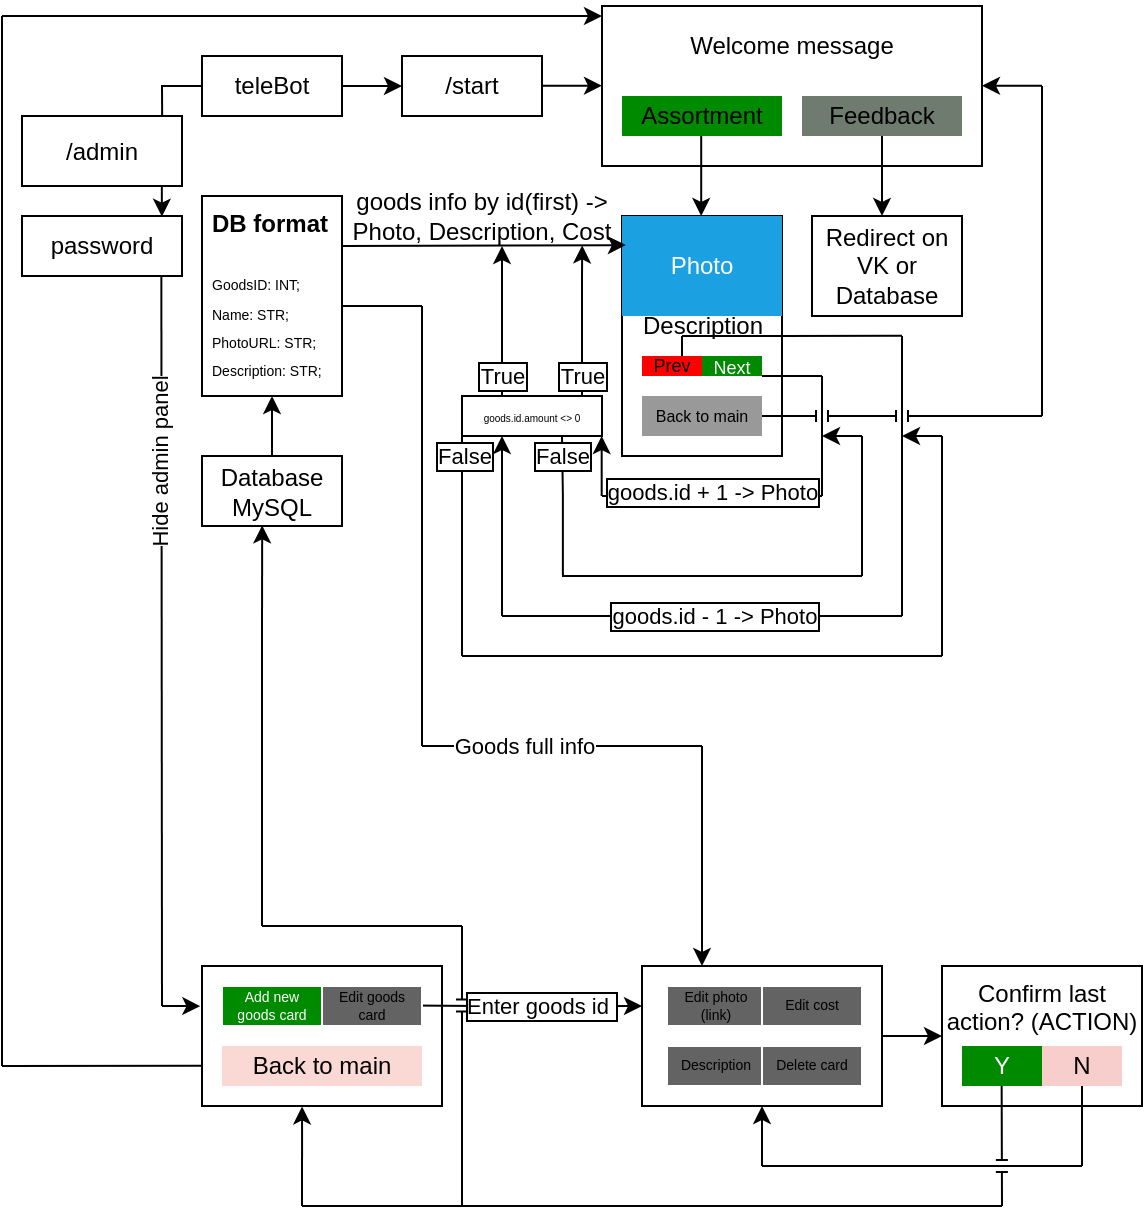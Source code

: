 <mxfile version="21.6.6" type="device">
  <diagram name="Страница 1" id="z17GV1I0XhzGVbb2jWiG">
    <mxGraphModel dx="956" dy="529" grid="1" gridSize="10" guides="1" tooltips="1" connect="1" arrows="1" fold="1" page="1" pageScale="1" pageWidth="827" pageHeight="1169" math="0" shadow="0">
      <root>
        <mxCell id="0" />
        <mxCell id="1" parent="0" />
        <mxCell id="dxZAeb_6qD5I8CAQ3KL4-20" value="" style="rounded=0;whiteSpace=wrap;html=1;" vertex="1" parent="1">
          <mxGeometry x="310" y="20" width="190" height="80" as="geometry" />
        </mxCell>
        <mxCell id="dxZAeb_6qD5I8CAQ3KL4-3" value="" style="group" vertex="1" connectable="0" parent="1">
          <mxGeometry x="110" y="45" width="70" height="30" as="geometry" />
        </mxCell>
        <mxCell id="dxZAeb_6qD5I8CAQ3KL4-1" value="" style="rounded=0;whiteSpace=wrap;html=1;" vertex="1" parent="dxZAeb_6qD5I8CAQ3KL4-3">
          <mxGeometry width="70" height="30" as="geometry" />
        </mxCell>
        <mxCell id="dxZAeb_6qD5I8CAQ3KL4-2" value="teleBot" style="text;html=1;strokeColor=none;fillColor=none;align=center;verticalAlign=middle;whiteSpace=wrap;rounded=0;" vertex="1" parent="dxZAeb_6qD5I8CAQ3KL4-3">
          <mxGeometry x="5" width="60" height="30" as="geometry" />
        </mxCell>
        <mxCell id="dxZAeb_6qD5I8CAQ3KL4-6" value="" style="endArrow=classic;html=1;rounded=0;" edge="1" parent="dxZAeb_6qD5I8CAQ3KL4-3" source="dxZAeb_6qD5I8CAQ3KL4-1">
          <mxGeometry width="50" height="50" relative="1" as="geometry">
            <mxPoint x="10" y="25" as="sourcePoint" />
            <mxPoint x="100" y="15" as="targetPoint" />
          </mxGeometry>
        </mxCell>
        <mxCell id="dxZAeb_6qD5I8CAQ3KL4-99" value="" style="endArrow=none;html=1;rounded=0;" edge="1" parent="dxZAeb_6qD5I8CAQ3KL4-3">
          <mxGeometry width="50" height="50" relative="1" as="geometry">
            <mxPoint y="15" as="sourcePoint" />
            <mxPoint x="-20" y="15" as="targetPoint" />
          </mxGeometry>
        </mxCell>
        <mxCell id="dxZAeb_6qD5I8CAQ3KL4-9" value="" style="group" vertex="1" connectable="0" parent="1">
          <mxGeometry x="210" y="45" width="70" height="30" as="geometry" />
        </mxCell>
        <mxCell id="dxZAeb_6qD5I8CAQ3KL4-10" value="" style="rounded=0;whiteSpace=wrap;html=1;" vertex="1" parent="dxZAeb_6qD5I8CAQ3KL4-9">
          <mxGeometry width="70" height="30" as="geometry" />
        </mxCell>
        <mxCell id="dxZAeb_6qD5I8CAQ3KL4-11" value="/start" style="text;html=1;strokeColor=none;fillColor=none;align=center;verticalAlign=middle;whiteSpace=wrap;rounded=0;" vertex="1" parent="dxZAeb_6qD5I8CAQ3KL4-9">
          <mxGeometry x="5" width="60" height="30" as="geometry" />
        </mxCell>
        <mxCell id="dxZAeb_6qD5I8CAQ3KL4-14" value="" style="endArrow=classic;html=1;rounded=0;" edge="1" parent="1">
          <mxGeometry width="50" height="50" relative="1" as="geometry">
            <mxPoint x="280" y="59.86" as="sourcePoint" />
            <mxPoint x="310" y="59.86" as="targetPoint" />
          </mxGeometry>
        </mxCell>
        <mxCell id="dxZAeb_6qD5I8CAQ3KL4-15" value="Welcome message" style="text;html=1;strokeColor=none;fillColor=none;align=center;verticalAlign=middle;whiteSpace=wrap;rounded=0;" vertex="1" parent="1">
          <mxGeometry x="320" y="25" width="170" height="30" as="geometry" />
        </mxCell>
        <mxCell id="dxZAeb_6qD5I8CAQ3KL4-21" value="Assortment" style="rounded=0;whiteSpace=wrap;html=1;fillColor=#008a00;strokeColor=none;fontColor=#000000;" vertex="1" parent="1">
          <mxGeometry x="320" y="65" width="80" height="20" as="geometry" />
        </mxCell>
        <mxCell id="dxZAeb_6qD5I8CAQ3KL4-22" value="Feedback" style="rounded=0;whiteSpace=wrap;html=1;fillColor=#6f7b6f;strokeColor=none;fontColor=#000000;" vertex="1" parent="1">
          <mxGeometry x="410" y="65" width="80" height="20" as="geometry" />
        </mxCell>
        <mxCell id="dxZAeb_6qD5I8CAQ3KL4-25" value="" style="endArrow=classic;html=1;rounded=0;" edge="1" parent="1" source="dxZAeb_6qD5I8CAQ3KL4-22">
          <mxGeometry width="50" height="50" relative="1" as="geometry">
            <mxPoint x="450" y="135" as="sourcePoint" />
            <mxPoint x="450" y="125" as="targetPoint" />
          </mxGeometry>
        </mxCell>
        <mxCell id="dxZAeb_6qD5I8CAQ3KL4-26" value="" style="rounded=0;whiteSpace=wrap;html=1;" vertex="1" parent="1">
          <mxGeometry x="415" y="125" width="75" height="50" as="geometry" />
        </mxCell>
        <mxCell id="dxZAeb_6qD5I8CAQ3KL4-27" value="Redirect on VK or Database" style="text;html=1;strokeColor=none;fillColor=none;align=center;verticalAlign=middle;whiteSpace=wrap;rounded=0;" vertex="1" parent="1">
          <mxGeometry x="415" y="125" width="75" height="50" as="geometry" />
        </mxCell>
        <mxCell id="dxZAeb_6qD5I8CAQ3KL4-28" value="" style="rounded=0;whiteSpace=wrap;html=1;" vertex="1" parent="1">
          <mxGeometry x="320" y="125" width="80" height="120" as="geometry" />
        </mxCell>
        <mxCell id="dxZAeb_6qD5I8CAQ3KL4-29" value="Photo" style="text;html=1;strokeColor=none;fillColor=#1ba1e2;align=center;verticalAlign=middle;whiteSpace=wrap;rounded=0;fontColor=#ffffff;" vertex="1" parent="1">
          <mxGeometry x="320" y="125" width="80" height="50" as="geometry" />
        </mxCell>
        <mxCell id="dxZAeb_6qD5I8CAQ3KL4-30" value="Prev" style="rounded=0;whiteSpace=wrap;html=1;fillColor=#ff0000;fillStyle=auto;strokeColor=none;fontSize=9;" vertex="1" parent="1">
          <mxGeometry x="330" y="195" width="30" height="10" as="geometry" />
        </mxCell>
        <mxCell id="dxZAeb_6qD5I8CAQ3KL4-32" value="&lt;font style=&quot;font-size: 9px;&quot;&gt;Next&lt;/font&gt;" style="rounded=0;whiteSpace=wrap;html=1;fillColor=#008a00;fontColor=#ffffff;strokeColor=none;" vertex="1" parent="1">
          <mxGeometry x="360" y="195" width="30" height="10" as="geometry" />
        </mxCell>
        <mxCell id="dxZAeb_6qD5I8CAQ3KL4-33" value="&lt;p style=&quot;line-height: 60%;&quot;&gt;&lt;span style=&quot;font-size: 8px;&quot;&gt;Back to main&lt;/span&gt;&lt;/p&gt;" style="rounded=0;whiteSpace=wrap;html=1;fillColor=#999999;gradientColor=none;strokeColor=none;" vertex="1" parent="1">
          <mxGeometry x="330" y="215" width="60" height="20" as="geometry" />
        </mxCell>
        <mxCell id="dxZAeb_6qD5I8CAQ3KL4-34" value="Database&lt;br&gt;MySQL" style="rounded=0;whiteSpace=wrap;html=1;" vertex="1" parent="1">
          <mxGeometry x="110" y="245" width="70" height="35" as="geometry" />
        </mxCell>
        <mxCell id="dxZAeb_6qD5I8CAQ3KL4-42" value="" style="endArrow=none;html=1;rounded=0;exitX=1;exitY=1;exitDx=0;exitDy=0;" edge="1" parent="1" source="dxZAeb_6qD5I8CAQ3KL4-32">
          <mxGeometry width="50" height="50" relative="1" as="geometry">
            <mxPoint x="390" y="245" as="sourcePoint" />
            <mxPoint x="420" y="205" as="targetPoint" />
          </mxGeometry>
        </mxCell>
        <mxCell id="dxZAeb_6qD5I8CAQ3KL4-43" value="" style="endArrow=none;html=1;rounded=0;" edge="1" parent="1">
          <mxGeometry width="50" height="50" relative="1" as="geometry">
            <mxPoint x="420" y="205" as="sourcePoint" />
            <mxPoint x="420" y="265" as="targetPoint" />
          </mxGeometry>
        </mxCell>
        <mxCell id="dxZAeb_6qD5I8CAQ3KL4-44" value="" style="endArrow=none;html=1;rounded=0;exitX=0;exitY=0;exitDx=0;exitDy=0;" edge="1" parent="1">
          <mxGeometry width="50" height="50" relative="1" as="geometry">
            <mxPoint x="310" y="265" as="sourcePoint" />
            <mxPoint x="420" y="265" as="targetPoint" />
          </mxGeometry>
        </mxCell>
        <mxCell id="dxZAeb_6qD5I8CAQ3KL4-140" value="goods.id + 1 -&amp;gt; Photo" style="edgeLabel;html=1;align=center;verticalAlign=middle;resizable=0;points=[];labelBorderColor=default;" vertex="1" connectable="0" parent="dxZAeb_6qD5I8CAQ3KL4-44">
          <mxGeometry x="0.182" relative="1" as="geometry">
            <mxPoint x="-10" y="-2" as="offset" />
          </mxGeometry>
        </mxCell>
        <mxCell id="dxZAeb_6qD5I8CAQ3KL4-46" value="" style="endArrow=classic;html=1;rounded=0;endSize=6;startSize=6;targetPerimeterSpacing=0;jumpStyle=line;" edge="1" parent="1">
          <mxGeometry width="50" height="50" relative="1" as="geometry">
            <mxPoint x="309.84" y="265" as="sourcePoint" />
            <mxPoint x="309.84" y="235" as="targetPoint" />
          </mxGeometry>
        </mxCell>
        <mxCell id="dxZAeb_6qD5I8CAQ3KL4-47" value="goods info by id(first) -&amp;gt; Photo, Description, Cost" style="text;html=1;strokeColor=none;fillColor=none;align=center;verticalAlign=middle;whiteSpace=wrap;rounded=0;" vertex="1" parent="1">
          <mxGeometry x="180" y="110" width="140" height="30" as="geometry" />
        </mxCell>
        <mxCell id="dxZAeb_6qD5I8CAQ3KL4-49" value="&lt;p style=&quot;line-height: 70%;&quot;&gt;&lt;font style=&quot;font-size: 5px;&quot;&gt;goods.id.amount &amp;lt;&amp;gt; 0&lt;/font&gt;&lt;/p&gt;" style="rounded=0;whiteSpace=wrap;html=1;" vertex="1" parent="1">
          <mxGeometry x="240" y="215" width="70" height="20" as="geometry" />
        </mxCell>
        <mxCell id="dxZAeb_6qD5I8CAQ3KL4-51" value="" style="endArrow=classic;html=1;rounded=0;entryX=0.858;entryY=0.989;entryDx=0;entryDy=0;entryPerimeter=0;" edge="1" parent="1" target="dxZAeb_6qD5I8CAQ3KL4-47">
          <mxGeometry width="50" height="50" relative="1" as="geometry">
            <mxPoint x="300" y="215" as="sourcePoint" />
            <mxPoint x="300" y="143" as="targetPoint" />
            <Array as="points">
              <mxPoint x="300" y="195" />
              <mxPoint x="300" y="155" />
            </Array>
          </mxGeometry>
        </mxCell>
        <mxCell id="dxZAeb_6qD5I8CAQ3KL4-53" value="True" style="edgeLabel;html=1;align=center;verticalAlign=middle;resizable=0;points=[];labelBorderColor=default;" vertex="1" connectable="0" parent="dxZAeb_6qD5I8CAQ3KL4-51">
          <mxGeometry x="-0.739" relative="1" as="geometry">
            <mxPoint as="offset" />
          </mxGeometry>
        </mxCell>
        <mxCell id="dxZAeb_6qD5I8CAQ3KL4-54" value="" style="endArrow=none;html=1;rounded=0;entryX=0.326;entryY=1.021;entryDx=0;entryDy=0;entryPerimeter=0;" edge="1" parent="1">
          <mxGeometry width="50" height="50" relative="1" as="geometry">
            <mxPoint x="290.44" y="304.58" as="sourcePoint" />
            <mxPoint x="290" y="235.0" as="targetPoint" />
            <Array as="points">
              <mxPoint x="290.44" y="264.58" />
            </Array>
          </mxGeometry>
        </mxCell>
        <mxCell id="dxZAeb_6qD5I8CAQ3KL4-58" value="False" style="edgeLabel;html=1;align=center;verticalAlign=middle;resizable=0;points=[];labelBorderColor=default;" vertex="1" connectable="0" parent="dxZAeb_6qD5I8CAQ3KL4-54">
          <mxGeometry x="0.82" relative="1" as="geometry">
            <mxPoint y="4" as="offset" />
          </mxGeometry>
        </mxCell>
        <mxCell id="dxZAeb_6qD5I8CAQ3KL4-55" value="" style="endArrow=none;html=1;rounded=0;" edge="1" parent="1">
          <mxGeometry width="50" height="50" relative="1" as="geometry">
            <mxPoint x="290" y="305" as="sourcePoint" />
            <mxPoint x="440" y="305" as="targetPoint" />
          </mxGeometry>
        </mxCell>
        <mxCell id="dxZAeb_6qD5I8CAQ3KL4-56" value="" style="endArrow=none;html=1;rounded=0;" edge="1" parent="1">
          <mxGeometry width="50" height="50" relative="1" as="geometry">
            <mxPoint x="440" y="235" as="sourcePoint" />
            <mxPoint x="440" y="305" as="targetPoint" />
          </mxGeometry>
        </mxCell>
        <mxCell id="dxZAeb_6qD5I8CAQ3KL4-57" value="" style="endArrow=classic;html=1;rounded=0;" edge="1" parent="1">
          <mxGeometry width="50" height="50" relative="1" as="geometry">
            <mxPoint x="440" y="235" as="sourcePoint" />
            <mxPoint x="420" y="235" as="targetPoint" />
          </mxGeometry>
        </mxCell>
        <mxCell id="dxZAeb_6qD5I8CAQ3KL4-59" value="" style="endArrow=none;html=1;rounded=0;" edge="1" parent="1" source="dxZAeb_6qD5I8CAQ3KL4-28">
          <mxGeometry width="50" height="50" relative="1" as="geometry">
            <mxPoint x="410" y="184.9" as="sourcePoint" />
            <mxPoint x="460" y="184.9" as="targetPoint" />
          </mxGeometry>
        </mxCell>
        <mxCell id="dxZAeb_6qD5I8CAQ3KL4-63" value="" style="endArrow=none;html=1;rounded=0;" edge="1" parent="1">
          <mxGeometry width="50" height="50" relative="1" as="geometry">
            <mxPoint x="350" y="195" as="sourcePoint" />
            <mxPoint x="350" y="185" as="targetPoint" />
          </mxGeometry>
        </mxCell>
        <mxCell id="dxZAeb_6qD5I8CAQ3KL4-64" value="" style="endArrow=none;html=1;rounded=0;" edge="1" parent="1">
          <mxGeometry width="50" height="50" relative="1" as="geometry">
            <mxPoint x="460" y="325" as="sourcePoint" />
            <mxPoint x="460" y="185" as="targetPoint" />
          </mxGeometry>
        </mxCell>
        <mxCell id="dxZAeb_6qD5I8CAQ3KL4-65" value="" style="endArrow=none;html=1;rounded=0;" edge="1" parent="1">
          <mxGeometry width="50" height="50" relative="1" as="geometry">
            <mxPoint x="460" y="325" as="sourcePoint" />
            <mxPoint x="260" y="325" as="targetPoint" />
          </mxGeometry>
        </mxCell>
        <mxCell id="dxZAeb_6qD5I8CAQ3KL4-142" value="goods.id - 1 -&amp;gt; Photo" style="edgeLabel;html=1;align=center;verticalAlign=middle;resizable=0;points=[];labelBorderColor=default;" vertex="1" connectable="0" parent="dxZAeb_6qD5I8CAQ3KL4-65">
          <mxGeometry x="0.01" relative="1" as="geometry">
            <mxPoint x="7" as="offset" />
          </mxGeometry>
        </mxCell>
        <mxCell id="dxZAeb_6qD5I8CAQ3KL4-68" value="" style="endArrow=none;html=1;rounded=0;" edge="1" parent="1">
          <mxGeometry width="50" height="50" relative="1" as="geometry">
            <mxPoint x="260" y="265" as="sourcePoint" />
            <mxPoint x="260" y="325" as="targetPoint" />
          </mxGeometry>
        </mxCell>
        <mxCell id="dxZAeb_6qD5I8CAQ3KL4-69" value="" style="endArrow=classic;html=1;rounded=0;endSize=6;startSize=6;targetPerimeterSpacing=0;jumpStyle=line;" edge="1" parent="1">
          <mxGeometry width="50" height="50" relative="1" as="geometry">
            <mxPoint x="260" y="265" as="sourcePoint" />
            <mxPoint x="260" y="235" as="targetPoint" />
          </mxGeometry>
        </mxCell>
        <mxCell id="dxZAeb_6qD5I8CAQ3KL4-70" value="" style="endArrow=classic;html=1;rounded=0;" edge="1" parent="1">
          <mxGeometry width="50" height="50" relative="1" as="geometry">
            <mxPoint x="260" y="215" as="sourcePoint" />
            <mxPoint x="260" y="140" as="targetPoint" />
            <Array as="points">
              <mxPoint x="260" y="195" />
              <mxPoint x="260" y="155" />
            </Array>
          </mxGeometry>
        </mxCell>
        <mxCell id="dxZAeb_6qD5I8CAQ3KL4-71" value="True" style="edgeLabel;html=1;align=center;verticalAlign=middle;resizable=0;points=[];labelBorderColor=default;" vertex="1" connectable="0" parent="dxZAeb_6qD5I8CAQ3KL4-70">
          <mxGeometry x="-0.739" relative="1" as="geometry">
            <mxPoint as="offset" />
          </mxGeometry>
        </mxCell>
        <mxCell id="dxZAeb_6qD5I8CAQ3KL4-72" value="" style="endArrow=none;html=1;rounded=0;" edge="1" parent="1">
          <mxGeometry width="50" height="50" relative="1" as="geometry">
            <mxPoint x="480" y="235" as="sourcePoint" />
            <mxPoint x="480" y="345" as="targetPoint" />
          </mxGeometry>
        </mxCell>
        <mxCell id="dxZAeb_6qD5I8CAQ3KL4-73" value="" style="endArrow=classic;html=1;rounded=0;endSize=6;startSize=6;targetPerimeterSpacing=0;jumpStyle=line;" edge="1" parent="1">
          <mxGeometry width="50" height="50" relative="1" as="geometry">
            <mxPoint x="480" y="235" as="sourcePoint" />
            <mxPoint x="460" y="235" as="targetPoint" />
          </mxGeometry>
        </mxCell>
        <mxCell id="dxZAeb_6qD5I8CAQ3KL4-74" value="" style="endArrow=none;html=1;rounded=0;" edge="1" parent="1">
          <mxGeometry width="50" height="50" relative="1" as="geometry">
            <mxPoint x="240" y="235" as="sourcePoint" />
            <mxPoint x="240" y="345" as="targetPoint" />
          </mxGeometry>
        </mxCell>
        <mxCell id="dxZAeb_6qD5I8CAQ3KL4-76" value="False" style="edgeLabel;html=1;align=center;verticalAlign=middle;resizable=0;points=[];labelBorderColor=default;" vertex="1" connectable="0" parent="dxZAeb_6qD5I8CAQ3KL4-74">
          <mxGeometry x="-0.815" y="1" relative="1" as="geometry">
            <mxPoint as="offset" />
          </mxGeometry>
        </mxCell>
        <mxCell id="dxZAeb_6qD5I8CAQ3KL4-75" value="" style="endArrow=none;html=1;rounded=0;" edge="1" parent="1">
          <mxGeometry width="50" height="50" relative="1" as="geometry">
            <mxPoint x="480" y="345" as="sourcePoint" />
            <mxPoint x="240" y="345" as="targetPoint" />
          </mxGeometry>
        </mxCell>
        <mxCell id="dxZAeb_6qD5I8CAQ3KL4-81" value="" style="endArrow=classic;html=1;rounded=0;entryX=1;entryY=0.5;entryDx=0;entryDy=0;" edge="1" parent="1">
          <mxGeometry width="50" height="50" relative="1" as="geometry">
            <mxPoint x="530" y="59.83" as="sourcePoint" />
            <mxPoint x="500" y="59.83" as="targetPoint" />
          </mxGeometry>
        </mxCell>
        <mxCell id="dxZAeb_6qD5I8CAQ3KL4-82" value="" style="endArrow=none;html=1;rounded=0;" edge="1" parent="1">
          <mxGeometry width="50" height="50" relative="1" as="geometry">
            <mxPoint x="530" y="225" as="sourcePoint" />
            <mxPoint x="530" y="60" as="targetPoint" />
          </mxGeometry>
        </mxCell>
        <mxCell id="dxZAeb_6qD5I8CAQ3KL4-83" value="" style="endArrow=none;html=1;rounded=0;entryX=1;entryY=0.5;entryDx=0;entryDy=0;jumpStyle=line;" edge="1" parent="1" target="dxZAeb_6qD5I8CAQ3KL4-33">
          <mxGeometry width="50" height="50" relative="1" as="geometry">
            <mxPoint x="530" y="225" as="sourcePoint" />
            <mxPoint x="540" y="70" as="targetPoint" />
          </mxGeometry>
        </mxCell>
        <mxCell id="dxZAeb_6qD5I8CAQ3KL4-86" value="" style="endArrow=none;html=1;rounded=0;" edge="1" parent="1">
          <mxGeometry width="50" height="50" relative="1" as="geometry">
            <mxPoint x="350" y="185.02" as="sourcePoint" />
            <mxPoint x="400" y="185" as="targetPoint" />
          </mxGeometry>
        </mxCell>
        <mxCell id="dxZAeb_6qD5I8CAQ3KL4-87" value="Description" style="text;html=1;strokeColor=none;fillColor=none;align=center;verticalAlign=middle;whiteSpace=wrap;rounded=0;" vertex="1" parent="1">
          <mxGeometry x="342.5" y="175" width="35" height="10" as="geometry" />
        </mxCell>
        <mxCell id="dxZAeb_6qD5I8CAQ3KL4-90" value="" style="rounded=0;whiteSpace=wrap;html=1;" vertex="1" parent="1">
          <mxGeometry x="110" y="115" width="70" height="100" as="geometry" />
        </mxCell>
        <mxCell id="dxZAeb_6qD5I8CAQ3KL4-91" value="&lt;h1 style=&quot;line-height: 50%;&quot;&gt;&lt;font style=&quot;font-size: 12px;&quot;&gt;DB format&lt;/font&gt;&lt;/h1&gt;&lt;div style=&quot;&quot;&gt;&lt;font style=&quot;font-size: 7px;&quot;&gt;GoodsID: INT;&lt;/font&gt;&lt;/div&gt;&lt;div style=&quot;&quot;&gt;&lt;span style=&quot;font-size: 7px;&quot;&gt;Name: STR;&lt;/span&gt;&lt;/div&gt;&lt;div style=&quot;&quot;&gt;&lt;font style=&quot;font-size: 7px;&quot;&gt;PhotoURL: STR;&lt;/font&gt;&lt;/div&gt;&lt;div style=&quot;&quot;&gt;&lt;font style=&quot;font-size: 7px;&quot;&gt;Description: STR;&lt;/font&gt;&lt;/div&gt;&lt;div style=&quot;&quot;&gt;&lt;font style=&quot;font-size: 7px;&quot;&gt;Cost: STR;&lt;/font&gt;&lt;/div&gt;" style="text;html=1;strokeColor=none;fillColor=none;spacing=5;spacingTop=-22;whiteSpace=wrap;overflow=hidden;rounded=0;" vertex="1" parent="1">
          <mxGeometry x="110" y="115" width="70" height="100" as="geometry" />
        </mxCell>
        <mxCell id="dxZAeb_6qD5I8CAQ3KL4-94" value="" style="endArrow=classic;html=1;rounded=0;entryX=0.5;entryY=1;entryDx=0;entryDy=0;exitX=0.5;exitY=0;exitDx=0;exitDy=0;" edge="1" parent="1" source="dxZAeb_6qD5I8CAQ3KL4-34" target="dxZAeb_6qD5I8CAQ3KL4-91">
          <mxGeometry width="50" height="50" relative="1" as="geometry">
            <mxPoint x="540" y="69.83" as="sourcePoint" />
            <mxPoint x="510" y="69.83" as="targetPoint" />
          </mxGeometry>
        </mxCell>
        <mxCell id="dxZAeb_6qD5I8CAQ3KL4-95" value="" style="endArrow=classic;html=1;rounded=0;entryX=0.024;entryY=0.291;entryDx=0;entryDy=0;exitX=1;exitY=0.25;exitDx=0;exitDy=0;entryPerimeter=0;" edge="1" parent="1" source="dxZAeb_6qD5I8CAQ3KL4-91" target="dxZAeb_6qD5I8CAQ3KL4-29">
          <mxGeometry width="50" height="50" relative="1" as="geometry">
            <mxPoint x="550" y="79.83" as="sourcePoint" />
            <mxPoint x="520" y="79.83" as="targetPoint" />
          </mxGeometry>
        </mxCell>
        <mxCell id="dxZAeb_6qD5I8CAQ3KL4-96" value="" style="rounded=0;whiteSpace=wrap;html=1;" vertex="1" parent="1">
          <mxGeometry x="110" y="500" width="120" height="70" as="geometry" />
        </mxCell>
        <mxCell id="dxZAeb_6qD5I8CAQ3KL4-100" value="" style="endArrow=none;html=1;rounded=0;exitX=0.871;exitY=1.007;exitDx=0;exitDy=0;exitPerimeter=0;" edge="1" parent="1" source="dxZAeb_6qD5I8CAQ3KL4-109">
          <mxGeometry width="50" height="50" relative="1" as="geometry">
            <mxPoint x="90" y="205" as="sourcePoint" />
            <mxPoint x="90" y="520" as="targetPoint" />
          </mxGeometry>
        </mxCell>
        <mxCell id="dxZAeb_6qD5I8CAQ3KL4-139" value="Hide admin panel" style="edgeLabel;html=1;align=center;verticalAlign=middle;resizable=0;points=[];rotation=-90;" vertex="1" connectable="0" parent="dxZAeb_6qD5I8CAQ3KL4-100">
          <mxGeometry x="-0.489" y="-1" relative="1" as="geometry">
            <mxPoint as="offset" />
          </mxGeometry>
        </mxCell>
        <mxCell id="dxZAeb_6qD5I8CAQ3KL4-101" value="" style="endArrow=classic;html=1;rounded=0;entryX=-0.007;entryY=0.287;entryDx=0;entryDy=0;entryPerimeter=0;" edge="1" parent="1" target="dxZAeb_6qD5I8CAQ3KL4-96">
          <mxGeometry width="50" height="50" relative="1" as="geometry">
            <mxPoint x="90" y="520" as="sourcePoint" />
            <mxPoint x="140" y="465" as="targetPoint" />
          </mxGeometry>
        </mxCell>
        <mxCell id="dxZAeb_6qD5I8CAQ3KL4-118" style="edgeStyle=orthogonalEdgeStyle;rounded=0;orthogonalLoop=1;jettySize=auto;html=1;exitX=1;exitY=0.5;exitDx=0;exitDy=0;" edge="1" parent="1">
          <mxGeometry relative="1" as="geometry">
            <mxPoint x="330" y="520" as="targetPoint" />
            <mxPoint x="215" y="519.74" as="sourcePoint" />
          </mxGeometry>
        </mxCell>
        <mxCell id="dxZAeb_6qD5I8CAQ3KL4-123" value="Enter goods id&amp;nbsp;" style="edgeLabel;html=1;align=center;verticalAlign=middle;resizable=0;points=[];labelBorderColor=default;" vertex="1" connectable="0" parent="dxZAeb_6qD5I8CAQ3KL4-118">
          <mxGeometry x="-0.248" y="1" relative="1" as="geometry">
            <mxPoint x="20" y="1" as="offset" />
          </mxGeometry>
        </mxCell>
        <mxCell id="dxZAeb_6qD5I8CAQ3KL4-104" value="Edit goods card" style="rounded=0;whiteSpace=wrap;html=1;fontSize=7;fillColor=#636363;strokeColor=#FFFFFF;" vertex="1" parent="1">
          <mxGeometry x="170" y="510" width="50" height="20" as="geometry" />
        </mxCell>
        <mxCell id="dxZAeb_6qD5I8CAQ3KL4-105" value="Add new goods card" style="rounded=0;whiteSpace=wrap;html=1;fontSize=7;fillColor=#008a00;strokeColor=#FFFFFF;fontColor=#ffffff;" vertex="1" parent="1">
          <mxGeometry x="120" y="510" width="50" height="20" as="geometry" />
        </mxCell>
        <mxCell id="dxZAeb_6qD5I8CAQ3KL4-106" value="" style="endArrow=classic;html=1;rounded=0;" edge="1" parent="1">
          <mxGeometry width="50" height="50" relative="1" as="geometry">
            <mxPoint x="359.6" y="85" as="sourcePoint" />
            <mxPoint x="359.6" y="125" as="targetPoint" />
          </mxGeometry>
        </mxCell>
        <mxCell id="dxZAeb_6qD5I8CAQ3KL4-107" value="/admin" style="rounded=0;whiteSpace=wrap;html=1;" vertex="1" parent="1">
          <mxGeometry x="20" y="75" width="80" height="35" as="geometry" />
        </mxCell>
        <mxCell id="dxZAeb_6qD5I8CAQ3KL4-108" value="" style="endArrow=none;html=1;rounded=0;exitX=0.876;exitY=0.006;exitDx=0;exitDy=0;exitPerimeter=0;" edge="1" parent="1" source="dxZAeb_6qD5I8CAQ3KL4-107">
          <mxGeometry width="50" height="50" relative="1" as="geometry">
            <mxPoint x="120" y="70" as="sourcePoint" />
            <mxPoint x="90" y="59.5" as="targetPoint" />
          </mxGeometry>
        </mxCell>
        <mxCell id="dxZAeb_6qD5I8CAQ3KL4-109" value="password" style="rounded=0;whiteSpace=wrap;html=1;" vertex="1" parent="1">
          <mxGeometry x="20" y="125" width="80" height="30" as="geometry" />
        </mxCell>
        <mxCell id="dxZAeb_6qD5I8CAQ3KL4-113" value="Back to main" style="rounded=0;whiteSpace=wrap;html=1;fillColor=#fad9d5;strokeColor=none;" vertex="1" parent="1">
          <mxGeometry x="120" y="540" width="100" height="20" as="geometry" />
        </mxCell>
        <mxCell id="dxZAeb_6qD5I8CAQ3KL4-114" value="" style="endArrow=none;html=1;rounded=0;exitX=0.871;exitY=1.007;exitDx=0;exitDy=0;exitPerimeter=0;" edge="1" parent="1">
          <mxGeometry width="50" height="50" relative="1" as="geometry">
            <mxPoint x="10" y="25" as="sourcePoint" />
            <mxPoint x="10" y="550" as="targetPoint" />
          </mxGeometry>
        </mxCell>
        <mxCell id="dxZAeb_6qD5I8CAQ3KL4-115" value="" style="endArrow=none;html=1;rounded=0;exitX=-0.001;exitY=0.712;exitDx=0;exitDy=0;exitPerimeter=0;" edge="1" parent="1" source="dxZAeb_6qD5I8CAQ3KL4-96">
          <mxGeometry width="50" height="50" relative="1" as="geometry">
            <mxPoint x="20" y="35" as="sourcePoint" />
            <mxPoint x="10" y="550" as="targetPoint" />
          </mxGeometry>
        </mxCell>
        <mxCell id="dxZAeb_6qD5I8CAQ3KL4-116" value="" style="endArrow=none;html=1;rounded=0;" edge="1" parent="1">
          <mxGeometry width="50" height="50" relative="1" as="geometry">
            <mxPoint x="280" y="25" as="sourcePoint" />
            <mxPoint x="10" y="25" as="targetPoint" />
          </mxGeometry>
        </mxCell>
        <mxCell id="dxZAeb_6qD5I8CAQ3KL4-117" value="" style="endArrow=classic;html=1;rounded=0;" edge="1" parent="1">
          <mxGeometry width="50" height="50" relative="1" as="geometry">
            <mxPoint x="280" y="25" as="sourcePoint" />
            <mxPoint x="310" y="25" as="targetPoint" />
          </mxGeometry>
        </mxCell>
        <mxCell id="dxZAeb_6qD5I8CAQ3KL4-124" value="" style="endArrow=none;html=1;rounded=0;exitX=1.002;exitY=0.55;exitDx=0;exitDy=0;exitPerimeter=0;" edge="1" parent="1" source="dxZAeb_6qD5I8CAQ3KL4-91">
          <mxGeometry width="50" height="50" relative="1" as="geometry">
            <mxPoint x="190" y="210" as="sourcePoint" />
            <mxPoint x="220" y="170" as="targetPoint" />
          </mxGeometry>
        </mxCell>
        <mxCell id="dxZAeb_6qD5I8CAQ3KL4-125" value="" style="endArrow=none;html=1;rounded=0;" edge="1" parent="1">
          <mxGeometry width="50" height="50" relative="1" as="geometry">
            <mxPoint x="220" y="390" as="sourcePoint" />
            <mxPoint x="220" y="170" as="targetPoint" />
          </mxGeometry>
        </mxCell>
        <mxCell id="dxZAeb_6qD5I8CAQ3KL4-126" value="" style="endArrow=none;html=1;rounded=0;" edge="1" parent="1">
          <mxGeometry width="50" height="50" relative="1" as="geometry">
            <mxPoint x="220" y="390" as="sourcePoint" />
            <mxPoint x="360" y="390" as="targetPoint" />
          </mxGeometry>
        </mxCell>
        <mxCell id="dxZAeb_6qD5I8CAQ3KL4-131" value="Goods full info" style="edgeLabel;html=1;align=center;verticalAlign=middle;resizable=0;points=[];" vertex="1" connectable="0" parent="dxZAeb_6qD5I8CAQ3KL4-126">
          <mxGeometry x="-0.281" relative="1" as="geometry">
            <mxPoint as="offset" />
          </mxGeometry>
        </mxCell>
        <mxCell id="dxZAeb_6qD5I8CAQ3KL4-127" value="" style="endArrow=none;html=1;rounded=0;" edge="1" parent="1">
          <mxGeometry width="50" height="50" relative="1" as="geometry">
            <mxPoint x="360" y="480" as="sourcePoint" />
            <mxPoint x="360" y="390" as="targetPoint" />
          </mxGeometry>
        </mxCell>
        <mxCell id="dxZAeb_6qD5I8CAQ3KL4-128" value="" style="rounded=0;whiteSpace=wrap;html=1;" vertex="1" parent="1">
          <mxGeometry x="330" y="500" width="120" height="70" as="geometry" />
        </mxCell>
        <mxCell id="dxZAeb_6qD5I8CAQ3KL4-129" value="" style="endArrow=classic;html=1;rounded=0;entryX=0.25;entryY=0;entryDx=0;entryDy=0;" edge="1" parent="1" target="dxZAeb_6qD5I8CAQ3KL4-128">
          <mxGeometry width="50" height="50" relative="1" as="geometry">
            <mxPoint x="360" y="480" as="sourcePoint" />
            <mxPoint x="450" y="440" as="targetPoint" />
          </mxGeometry>
        </mxCell>
        <mxCell id="dxZAeb_6qD5I8CAQ3KL4-130" value="" style="endArrow=classic;html=1;rounded=0;exitX=0.874;exitY=1.015;exitDx=0;exitDy=0;exitPerimeter=0;entryX=0.874;entryY=0.011;entryDx=0;entryDy=0;entryPerimeter=0;" edge="1" parent="1" source="dxZAeb_6qD5I8CAQ3KL4-107" target="dxZAeb_6qD5I8CAQ3KL4-109">
          <mxGeometry width="50" height="50" relative="1" as="geometry">
            <mxPoint x="190" y="70" as="sourcePoint" />
            <mxPoint x="220" y="70" as="targetPoint" />
          </mxGeometry>
        </mxCell>
        <mxCell id="dxZAeb_6qD5I8CAQ3KL4-132" value="Delete card" style="rounded=0;whiteSpace=wrap;html=1;fontSize=7;fillColor=#636363;strokeColor=#FFFFFF;" vertex="1" parent="1">
          <mxGeometry x="390" y="540" width="50" height="20" as="geometry" />
        </mxCell>
        <mxCell id="dxZAeb_6qD5I8CAQ3KL4-133" value="Edit photo&lt;br&gt;(link)" style="rounded=0;whiteSpace=wrap;html=1;fontSize=7;fillColor=#636363;strokeColor=#FFFFFF;" vertex="1" parent="1">
          <mxGeometry x="342.5" y="510" width="47.5" height="20" as="geometry" />
        </mxCell>
        <mxCell id="dxZAeb_6qD5I8CAQ3KL4-134" value="Edit cost" style="rounded=0;whiteSpace=wrap;html=1;fontSize=7;fillColor=#636363;strokeColor=#FFFFFF;" vertex="1" parent="1">
          <mxGeometry x="390" y="510" width="50" height="20" as="geometry" />
        </mxCell>
        <mxCell id="dxZAeb_6qD5I8CAQ3KL4-135" value="Description" style="rounded=0;whiteSpace=wrap;html=1;fontSize=7;fillColor=#636363;strokeColor=#FFFFFF;" vertex="1" parent="1">
          <mxGeometry x="342.5" y="540" width="47.5" height="20" as="geometry" />
        </mxCell>
        <mxCell id="dxZAeb_6qD5I8CAQ3KL4-143" value="" style="endArrow=classic;html=1;rounded=0;" edge="1" parent="1" source="dxZAeb_6qD5I8CAQ3KL4-128">
          <mxGeometry width="50" height="50" relative="1" as="geometry">
            <mxPoint x="450" y="585" as="sourcePoint" />
            <mxPoint x="480" y="535" as="targetPoint" />
          </mxGeometry>
        </mxCell>
        <mxCell id="dxZAeb_6qD5I8CAQ3KL4-144" value="Confirm last action? (ACTION)" style="rounded=0;whiteSpace=wrap;html=1;verticalAlign=top;" vertex="1" parent="1">
          <mxGeometry x="480" y="500" width="100" height="70" as="geometry" />
        </mxCell>
        <mxCell id="dxZAeb_6qD5I8CAQ3KL4-145" value="Y" style="rounded=0;whiteSpace=wrap;html=1;fillColor=#008a00;strokeColor=none;fontColor=#ffffff;" vertex="1" parent="1">
          <mxGeometry x="490" y="540" width="40" height="20" as="geometry" />
        </mxCell>
        <mxCell id="dxZAeb_6qD5I8CAQ3KL4-146" value="N" style="rounded=0;whiteSpace=wrap;html=1;fillColor=#f8cecc;strokeColor=none;" vertex="1" parent="1">
          <mxGeometry x="530" y="540" width="40" height="20" as="geometry" />
        </mxCell>
        <mxCell id="dxZAeb_6qD5I8CAQ3KL4-148" value="" style="endArrow=none;html=1;rounded=0;entryX=0.5;entryY=1;entryDx=0;entryDy=0;" edge="1" parent="1" target="dxZAeb_6qD5I8CAQ3KL4-146">
          <mxGeometry width="50" height="50" relative="1" as="geometry">
            <mxPoint x="550" y="600" as="sourcePoint" />
            <mxPoint x="590" y="600" as="targetPoint" />
          </mxGeometry>
        </mxCell>
        <mxCell id="dxZAeb_6qD5I8CAQ3KL4-149" value="" style="endArrow=none;html=1;rounded=0;" edge="1" parent="1">
          <mxGeometry width="50" height="50" relative="1" as="geometry">
            <mxPoint x="390" y="600" as="sourcePoint" />
            <mxPoint x="550" y="600" as="targetPoint" />
          </mxGeometry>
        </mxCell>
        <mxCell id="dxZAeb_6qD5I8CAQ3KL4-151" value="" style="endArrow=classic;html=1;rounded=0;entryX=0.588;entryY=1.025;entryDx=0;entryDy=0;entryPerimeter=0;" edge="1" parent="1">
          <mxGeometry width="50" height="50" relative="1" as="geometry">
            <mxPoint x="390" y="600" as="sourcePoint" />
            <mxPoint x="390.0" y="570" as="targetPoint" />
          </mxGeometry>
        </mxCell>
        <mxCell id="dxZAeb_6qD5I8CAQ3KL4-152" value="" style="endArrow=none;html=1;rounded=0;entryX=0.5;entryY=1;entryDx=0;entryDy=0;jumpStyle=line;" edge="1" parent="1">
          <mxGeometry width="50" height="50" relative="1" as="geometry">
            <mxPoint x="510" y="620" as="sourcePoint" />
            <mxPoint x="509.83" y="560" as="targetPoint" />
          </mxGeometry>
        </mxCell>
        <mxCell id="dxZAeb_6qD5I8CAQ3KL4-153" value="" style="endArrow=none;html=1;rounded=0;jumpStyle=line;" edge="1" parent="1">
          <mxGeometry width="50" height="50" relative="1" as="geometry">
            <mxPoint x="510" y="620" as="sourcePoint" />
            <mxPoint x="160" y="620" as="targetPoint" />
          </mxGeometry>
        </mxCell>
        <mxCell id="dxZAeb_6qD5I8CAQ3KL4-154" value="" style="endArrow=classic;html=1;rounded=0;entryX=0.417;entryY=1.003;entryDx=0;entryDy=0;entryPerimeter=0;" edge="1" parent="1" target="dxZAeb_6qD5I8CAQ3KL4-96">
          <mxGeometry width="50" height="50" relative="1" as="geometry">
            <mxPoint x="160" y="620" as="sourcePoint" />
            <mxPoint x="160.0" y="590" as="targetPoint" />
          </mxGeometry>
        </mxCell>
        <mxCell id="dxZAeb_6qD5I8CAQ3KL4-155" value="" style="endArrow=none;html=1;rounded=0;jumpStyle=line;" edge="1" parent="1">
          <mxGeometry width="50" height="50" relative="1" as="geometry">
            <mxPoint x="240" y="620" as="sourcePoint" />
            <mxPoint x="240" y="480" as="targetPoint" />
          </mxGeometry>
        </mxCell>
        <mxCell id="dxZAeb_6qD5I8CAQ3KL4-156" value="" style="endArrow=none;html=1;rounded=0;jumpStyle=line;" edge="1" parent="1">
          <mxGeometry width="50" height="50" relative="1" as="geometry">
            <mxPoint x="140" y="480" as="sourcePoint" />
            <mxPoint x="240" y="480" as="targetPoint" />
          </mxGeometry>
        </mxCell>
        <mxCell id="dxZAeb_6qD5I8CAQ3KL4-157" value="" style="endArrow=none;html=1;rounded=0;jumpStyle=line;" edge="1" parent="1">
          <mxGeometry width="50" height="50" relative="1" as="geometry">
            <mxPoint x="140" y="480" as="sourcePoint" />
            <mxPoint x="140" y="330" as="targetPoint" />
          </mxGeometry>
        </mxCell>
        <mxCell id="dxZAeb_6qD5I8CAQ3KL4-158" value="" style="endArrow=classic;html=1;rounded=0;entryX=0.43;entryY=0.991;entryDx=0;entryDy=0;entryPerimeter=0;" edge="1" parent="1" target="dxZAeb_6qD5I8CAQ3KL4-34">
          <mxGeometry width="50" height="50" relative="1" as="geometry">
            <mxPoint x="140" y="330" as="sourcePoint" />
            <mxPoint x="144.93" y="290" as="targetPoint" />
          </mxGeometry>
        </mxCell>
      </root>
    </mxGraphModel>
  </diagram>
</mxfile>
